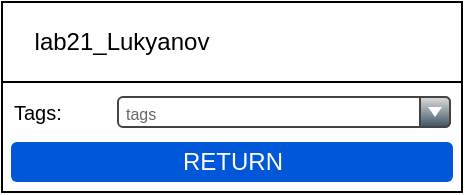 <mxfile version="14.1.8" type="device"><diagram id="J6x4Rka23NLkNgng_QY3" name="Страница 1"><mxGraphModel dx="749" dy="556" grid="1" gridSize="10" guides="1" tooltips="1" connect="1" arrows="1" fold="1" page="1" pageScale="1" pageWidth="1169" pageHeight="827" math="0" shadow="0"><root><mxCell id="0"/><mxCell id="1" parent="0"/><mxCell id="62XzZutqnELEZx1jFDD9-1" value="" style="rounded=0;whiteSpace=wrap;html=1;" parent="1" vertex="1"><mxGeometry x="390" y="150" width="230" height="95" as="geometry"/></mxCell><mxCell id="62XzZutqnELEZx1jFDD9-15" value="" style="rounded=0;whiteSpace=wrap;html=1;" parent="1" vertex="1"><mxGeometry x="390" y="150" width="230" height="40" as="geometry"/></mxCell><mxCell id="62XzZutqnELEZx1jFDD9-20" value="lab21_Lukyanov" style="text;html=1;strokeColor=none;fillColor=none;align=center;verticalAlign=middle;whiteSpace=wrap;rounded=0;" parent="1" vertex="1"><mxGeometry x="430" y="160" width="40" height="20" as="geometry"/></mxCell><mxCell id="3-7JT18PK3AhCI5m_CbE-23" value="Tags:" style="text;html=1;strokeColor=none;fillColor=none;align=left;verticalAlign=middle;whiteSpace=wrap;rounded=0;fontSize=10;" parent="1" vertex="1"><mxGeometry x="394" y="195" width="50" height="20" as="geometry"/></mxCell><mxCell id="3-7JT18PK3AhCI5m_CbE-30" value="RETURN" style="rounded=1;fillColor=#0057D8;align=center;strokeColor=none;html=1;fontColor=#ffffff;fontSize=12" parent="1" vertex="1"><mxGeometry x="394.5" y="220" width="221" height="20" as="geometry"/></mxCell><mxCell id="YZisZOaptuFk3X2zvNsq-1" value="tags" style="strokeWidth=1;html=1;shadow=0;dashed=0;shape=mxgraph.ios.iComboBox;spacingTop=2;spacingLeft=2;align=left;strokeColor=#444444;fontColor=#666666;buttonText=;fontSize=8;fillColor=#dddddd;fillColor2=#3D5565;" vertex="1" parent="1"><mxGeometry x="448" y="197.5" width="166" height="15" as="geometry"/></mxCell></root></mxGraphModel></diagram></mxfile>